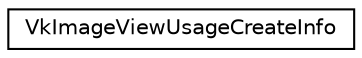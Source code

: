 digraph "Graphical Class Hierarchy"
{
 // LATEX_PDF_SIZE
  edge [fontname="Helvetica",fontsize="10",labelfontname="Helvetica",labelfontsize="10"];
  node [fontname="Helvetica",fontsize="10",shape=record];
  rankdir="LR";
  Node0 [label="VkImageViewUsageCreateInfo",height=0.2,width=0.4,color="black", fillcolor="white", style="filled",URL="$structVkImageViewUsageCreateInfo.html",tooltip=" "];
}
